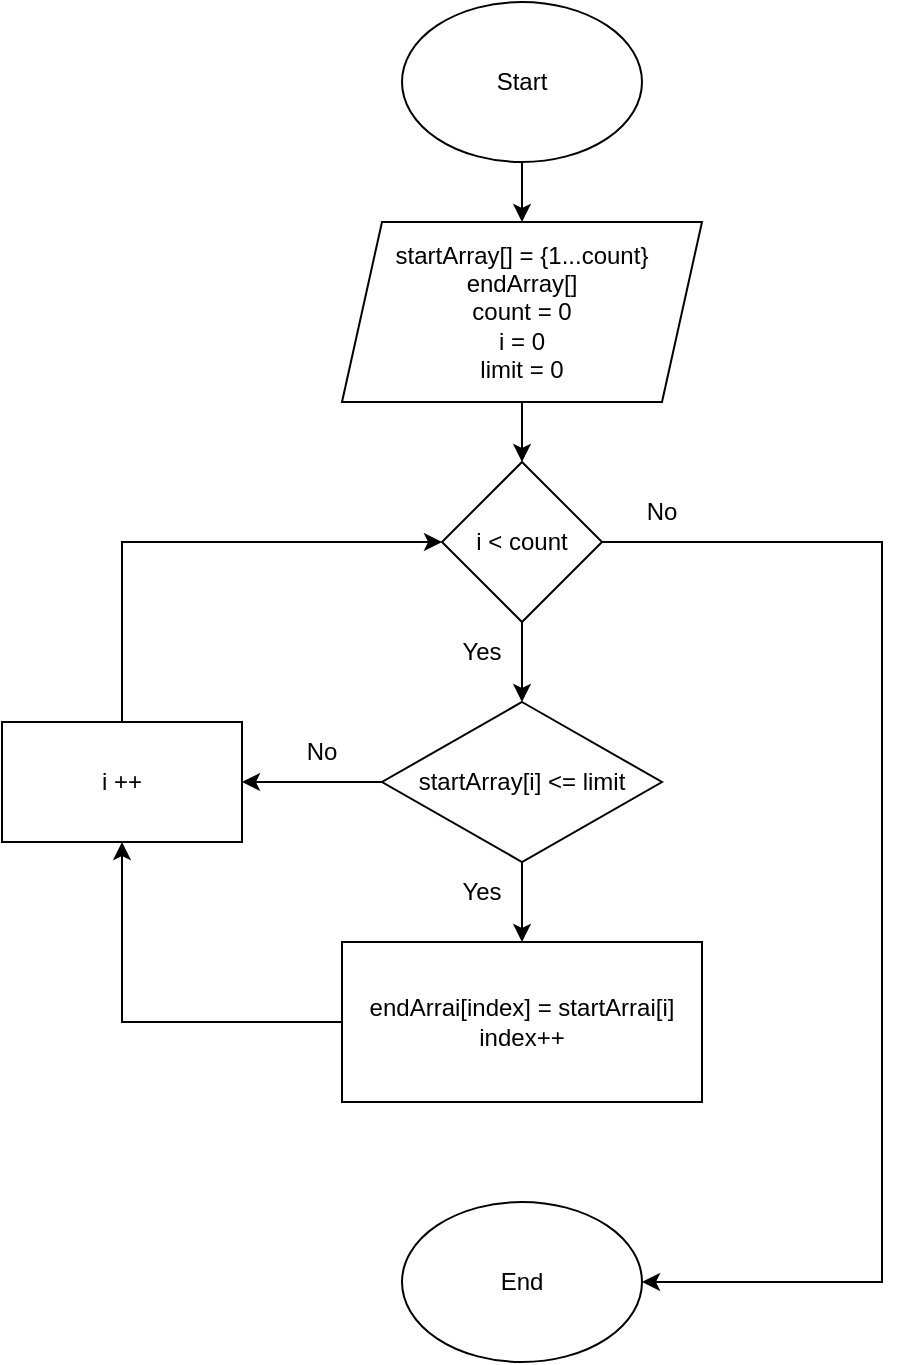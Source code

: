 <mxfile version="20.3.0" type="device"><diagram id="Tp3C0rXXmdPr8Vw3ol4H" name="Страница 1"><mxGraphModel dx="1102" dy="865" grid="1" gridSize="10" guides="1" tooltips="1" connect="1" arrows="1" fold="1" page="1" pageScale="1" pageWidth="827" pageHeight="1169" math="0" shadow="0"><root><mxCell id="0"/><mxCell id="1" parent="0"/><mxCell id="GEaL05dgNz2IwMTyVW9p-3" style="edgeStyle=orthogonalEdgeStyle;rounded=0;orthogonalLoop=1;jettySize=auto;html=1;exitX=0.5;exitY=1;exitDx=0;exitDy=0;entryX=0.5;entryY=0;entryDx=0;entryDy=0;" edge="1" parent="1" source="GEaL05dgNz2IwMTyVW9p-1" target="GEaL05dgNz2IwMTyVW9p-2"><mxGeometry relative="1" as="geometry"/></mxCell><mxCell id="GEaL05dgNz2IwMTyVW9p-1" value="Start" style="ellipse;whiteSpace=wrap;html=1;" vertex="1" parent="1"><mxGeometry x="320" y="40" width="120" height="80" as="geometry"/></mxCell><mxCell id="GEaL05dgNz2IwMTyVW9p-6" style="edgeStyle=orthogonalEdgeStyle;rounded=0;orthogonalLoop=1;jettySize=auto;html=1;exitX=0.5;exitY=1;exitDx=0;exitDy=0;entryX=0.5;entryY=0;entryDx=0;entryDy=0;" edge="1" parent="1" source="GEaL05dgNz2IwMTyVW9p-2" target="GEaL05dgNz2IwMTyVW9p-4"><mxGeometry relative="1" as="geometry"/></mxCell><mxCell id="GEaL05dgNz2IwMTyVW9p-2" value="startArray[] = {1...count}&lt;br&gt;endArray[]&lt;br&gt;count = 0&lt;br&gt;i = 0&lt;br&gt;limit = 0" style="shape=parallelogram;perimeter=parallelogramPerimeter;whiteSpace=wrap;html=1;fixedSize=1;" vertex="1" parent="1"><mxGeometry x="290" y="150" width="180" height="90" as="geometry"/></mxCell><mxCell id="GEaL05dgNz2IwMTyVW9p-7" style="edgeStyle=orthogonalEdgeStyle;rounded=0;orthogonalLoop=1;jettySize=auto;html=1;exitX=0.5;exitY=1;exitDx=0;exitDy=0;entryX=0.5;entryY=0;entryDx=0;entryDy=0;" edge="1" parent="1" source="GEaL05dgNz2IwMTyVW9p-4" target="GEaL05dgNz2IwMTyVW9p-5"><mxGeometry relative="1" as="geometry"/></mxCell><mxCell id="GEaL05dgNz2IwMTyVW9p-4" value="i &amp;lt; count" style="rhombus;whiteSpace=wrap;html=1;" vertex="1" parent="1"><mxGeometry x="340" y="270" width="80" height="80" as="geometry"/></mxCell><mxCell id="GEaL05dgNz2IwMTyVW9p-9" style="edgeStyle=orthogonalEdgeStyle;rounded=0;orthogonalLoop=1;jettySize=auto;html=1;exitX=0.5;exitY=1;exitDx=0;exitDy=0;entryX=0.5;entryY=0;entryDx=0;entryDy=0;" edge="1" parent="1" source="GEaL05dgNz2IwMTyVW9p-5" target="GEaL05dgNz2IwMTyVW9p-8"><mxGeometry relative="1" as="geometry"/></mxCell><mxCell id="GEaL05dgNz2IwMTyVW9p-15" style="edgeStyle=orthogonalEdgeStyle;rounded=0;orthogonalLoop=1;jettySize=auto;html=1;exitX=0;exitY=0.5;exitDx=0;exitDy=0;entryX=1;entryY=0.5;entryDx=0;entryDy=0;" edge="1" parent="1" source="GEaL05dgNz2IwMTyVW9p-5" target="GEaL05dgNz2IwMTyVW9p-10"><mxGeometry relative="1" as="geometry"/></mxCell><mxCell id="GEaL05dgNz2IwMTyVW9p-5" value="startArray[i] &amp;lt;= limit" style="rhombus;whiteSpace=wrap;html=1;" vertex="1" parent="1"><mxGeometry x="310" y="390" width="140" height="80" as="geometry"/></mxCell><mxCell id="GEaL05dgNz2IwMTyVW9p-16" style="edgeStyle=orthogonalEdgeStyle;rounded=0;orthogonalLoop=1;jettySize=auto;html=1;exitX=0;exitY=0.5;exitDx=0;exitDy=0;entryX=0.5;entryY=1;entryDx=0;entryDy=0;" edge="1" parent="1" source="GEaL05dgNz2IwMTyVW9p-8" target="GEaL05dgNz2IwMTyVW9p-10"><mxGeometry relative="1" as="geometry"/></mxCell><mxCell id="GEaL05dgNz2IwMTyVW9p-8" value="endArrai[index] = startArrai[i]&lt;br&gt;index++" style="rounded=0;whiteSpace=wrap;html=1;" vertex="1" parent="1"><mxGeometry x="290" y="510" width="180" height="80" as="geometry"/></mxCell><mxCell id="GEaL05dgNz2IwMTyVW9p-17" style="edgeStyle=orthogonalEdgeStyle;rounded=0;orthogonalLoop=1;jettySize=auto;html=1;exitX=0.5;exitY=0;exitDx=0;exitDy=0;entryX=0;entryY=0.5;entryDx=0;entryDy=0;" edge="1" parent="1" source="GEaL05dgNz2IwMTyVW9p-10" target="GEaL05dgNz2IwMTyVW9p-4"><mxGeometry relative="1" as="geometry"/></mxCell><mxCell id="GEaL05dgNz2IwMTyVW9p-10" value="i ++" style="rounded=0;whiteSpace=wrap;html=1;" vertex="1" parent="1"><mxGeometry x="120" y="400" width="120" height="60" as="geometry"/></mxCell><mxCell id="GEaL05dgNz2IwMTyVW9p-11" value="Yes" style="text;html=1;strokeColor=none;fillColor=none;align=center;verticalAlign=middle;whiteSpace=wrap;rounded=0;" vertex="1" parent="1"><mxGeometry x="330" y="350" width="60" height="30" as="geometry"/></mxCell><mxCell id="GEaL05dgNz2IwMTyVW9p-20" style="edgeStyle=orthogonalEdgeStyle;rounded=0;orthogonalLoop=1;jettySize=auto;html=1;exitX=0;exitY=1;exitDx=0;exitDy=0;entryX=1;entryY=0.5;entryDx=0;entryDy=0;" edge="1" parent="1" source="GEaL05dgNz2IwMTyVW9p-12" target="GEaL05dgNz2IwMTyVW9p-19"><mxGeometry relative="1" as="geometry"><Array as="points"><mxPoint x="560" y="310"/><mxPoint x="560" y="680"/></Array></mxGeometry></mxCell><mxCell id="GEaL05dgNz2IwMTyVW9p-12" value="No" style="text;html=1;strokeColor=none;fillColor=none;align=center;verticalAlign=middle;whiteSpace=wrap;rounded=0;" vertex="1" parent="1"><mxGeometry x="420" y="280" width="60" height="30" as="geometry"/></mxCell><mxCell id="GEaL05dgNz2IwMTyVW9p-13" value="No" style="text;html=1;strokeColor=none;fillColor=none;align=center;verticalAlign=middle;whiteSpace=wrap;rounded=0;" vertex="1" parent="1"><mxGeometry x="250" y="400" width="60" height="30" as="geometry"/></mxCell><mxCell id="GEaL05dgNz2IwMTyVW9p-14" value="Yes" style="text;html=1;strokeColor=none;fillColor=none;align=center;verticalAlign=middle;whiteSpace=wrap;rounded=0;" vertex="1" parent="1"><mxGeometry x="330" y="470" width="60" height="30" as="geometry"/></mxCell><mxCell id="GEaL05dgNz2IwMTyVW9p-19" value="End" style="ellipse;whiteSpace=wrap;html=1;" vertex="1" parent="1"><mxGeometry x="320" y="640" width="120" height="80" as="geometry"/></mxCell></root></mxGraphModel></diagram></mxfile>